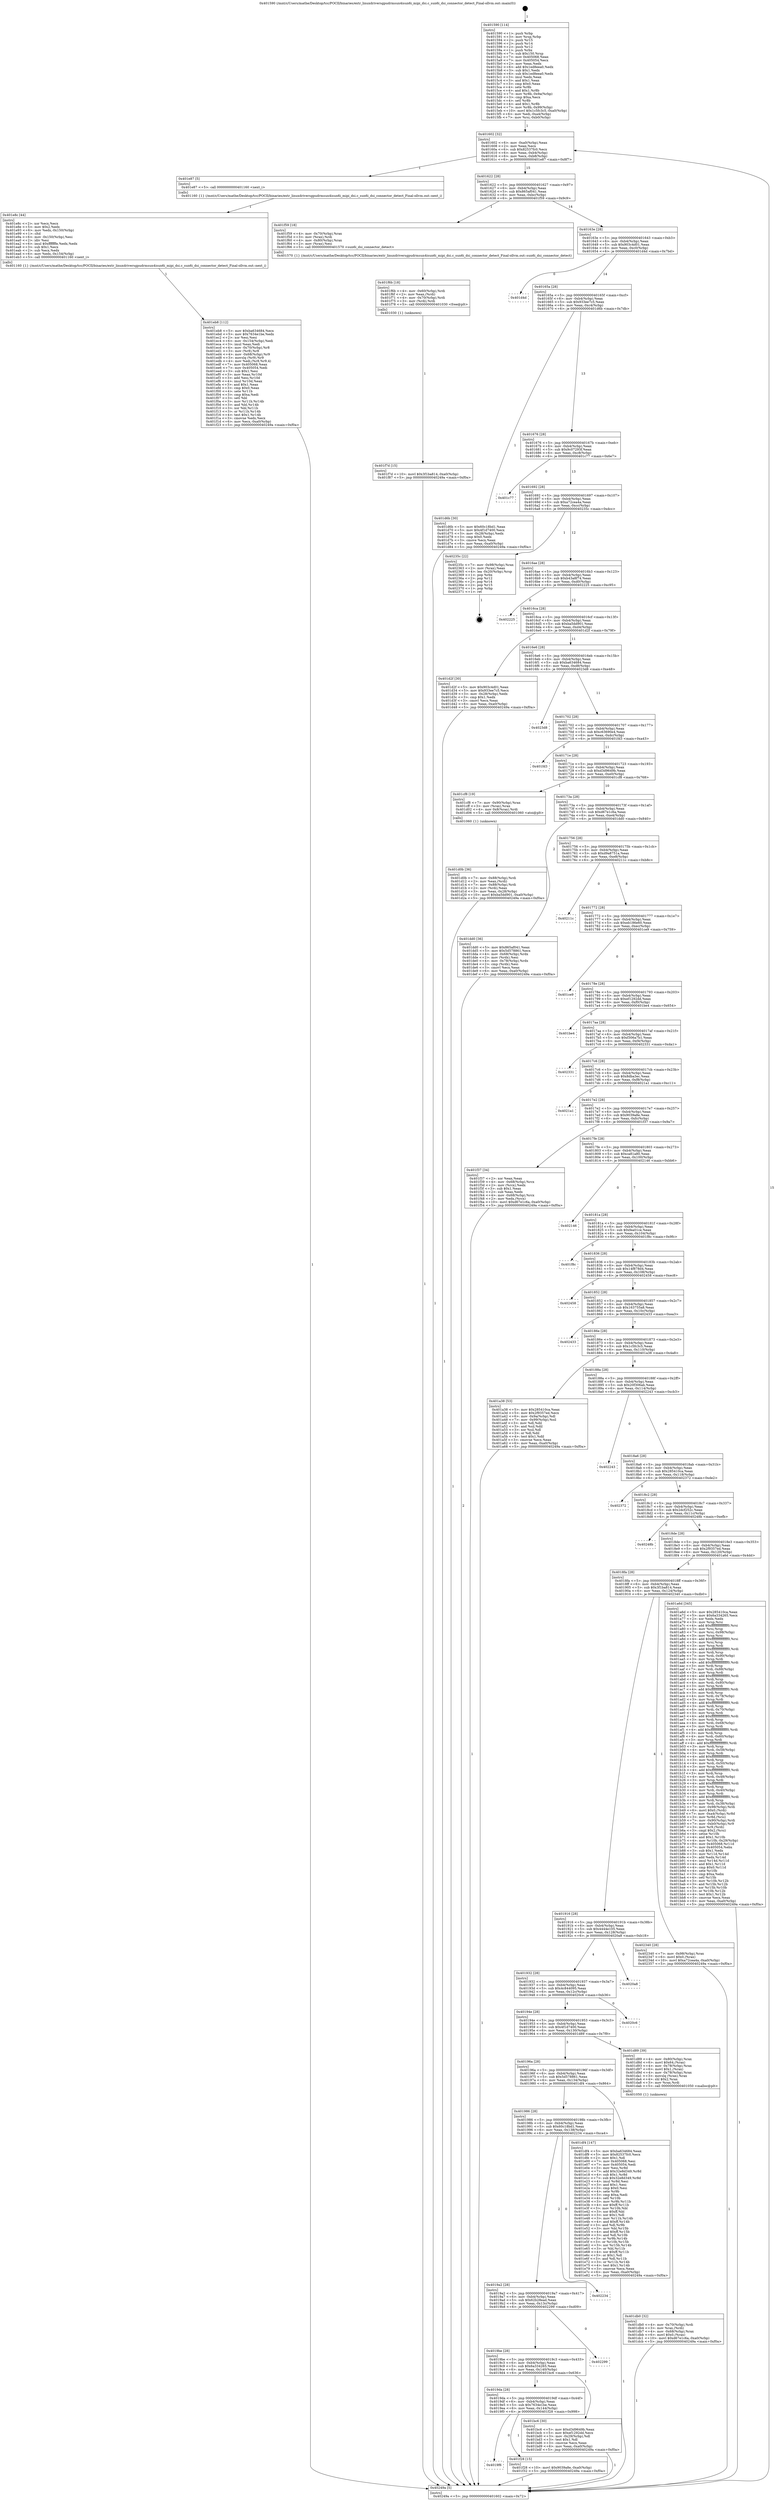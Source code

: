 digraph "0x401590" {
  label = "0x401590 (/mnt/c/Users/mathe/Desktop/tcc/POCII/binaries/extr_linuxdriversgpudrmsun4isun6i_mipi_dsi.c_sun6i_dsi_connector_detect_Final-ollvm.out::main(0))"
  labelloc = "t"
  node[shape=record]

  Entry [label="",width=0.3,height=0.3,shape=circle,fillcolor=black,style=filled]
  "0x401602" [label="{
     0x401602 [32]\l
     | [instrs]\l
     &nbsp;&nbsp;0x401602 \<+6\>: mov -0xa0(%rbp),%eax\l
     &nbsp;&nbsp;0x401608 \<+2\>: mov %eax,%ecx\l
     &nbsp;&nbsp;0x40160a \<+6\>: sub $0x82537fc0,%ecx\l
     &nbsp;&nbsp;0x401610 \<+6\>: mov %eax,-0xb4(%rbp)\l
     &nbsp;&nbsp;0x401616 \<+6\>: mov %ecx,-0xb8(%rbp)\l
     &nbsp;&nbsp;0x40161c \<+6\>: je 0000000000401e87 \<main+0x8f7\>\l
  }"]
  "0x401e87" [label="{
     0x401e87 [5]\l
     | [instrs]\l
     &nbsp;&nbsp;0x401e87 \<+5\>: call 0000000000401160 \<next_i\>\l
     | [calls]\l
     &nbsp;&nbsp;0x401160 \{1\} (/mnt/c/Users/mathe/Desktop/tcc/POCII/binaries/extr_linuxdriversgpudrmsun4isun6i_mipi_dsi.c_sun6i_dsi_connector_detect_Final-ollvm.out::next_i)\l
  }"]
  "0x401622" [label="{
     0x401622 [28]\l
     | [instrs]\l
     &nbsp;&nbsp;0x401622 \<+5\>: jmp 0000000000401627 \<main+0x97\>\l
     &nbsp;&nbsp;0x401627 \<+6\>: mov -0xb4(%rbp),%eax\l
     &nbsp;&nbsp;0x40162d \<+5\>: sub $0x865af041,%eax\l
     &nbsp;&nbsp;0x401632 \<+6\>: mov %eax,-0xbc(%rbp)\l
     &nbsp;&nbsp;0x401638 \<+6\>: je 0000000000401f59 \<main+0x9c9\>\l
  }"]
  Exit [label="",width=0.3,height=0.3,shape=circle,fillcolor=black,style=filled,peripheries=2]
  "0x401f59" [label="{
     0x401f59 [18]\l
     | [instrs]\l
     &nbsp;&nbsp;0x401f59 \<+4\>: mov -0x70(%rbp),%rax\l
     &nbsp;&nbsp;0x401f5d \<+3\>: mov (%rax),%rdi\l
     &nbsp;&nbsp;0x401f60 \<+4\>: mov -0x80(%rbp),%rax\l
     &nbsp;&nbsp;0x401f64 \<+2\>: mov (%rax),%esi\l
     &nbsp;&nbsp;0x401f66 \<+5\>: call 0000000000401570 \<sun6i_dsi_connector_detect\>\l
     | [calls]\l
     &nbsp;&nbsp;0x401570 \{1\} (/mnt/c/Users/mathe/Desktop/tcc/POCII/binaries/extr_linuxdriversgpudrmsun4isun6i_mipi_dsi.c_sun6i_dsi_connector_detect_Final-ollvm.out::sun6i_dsi_connector_detect)\l
  }"]
  "0x40163e" [label="{
     0x40163e [28]\l
     | [instrs]\l
     &nbsp;&nbsp;0x40163e \<+5\>: jmp 0000000000401643 \<main+0xb3\>\l
     &nbsp;&nbsp;0x401643 \<+6\>: mov -0xb4(%rbp),%eax\l
     &nbsp;&nbsp;0x401649 \<+5\>: sub $0x903c4d01,%eax\l
     &nbsp;&nbsp;0x40164e \<+6\>: mov %eax,-0xc0(%rbp)\l
     &nbsp;&nbsp;0x401654 \<+6\>: je 0000000000401d4d \<main+0x7bd\>\l
  }"]
  "0x401f7d" [label="{
     0x401f7d [15]\l
     | [instrs]\l
     &nbsp;&nbsp;0x401f7d \<+10\>: movl $0x3f1ba814,-0xa0(%rbp)\l
     &nbsp;&nbsp;0x401f87 \<+5\>: jmp 000000000040249a \<main+0xf0a\>\l
  }"]
  "0x401d4d" [label="{
     0x401d4d\l
  }", style=dashed]
  "0x40165a" [label="{
     0x40165a [28]\l
     | [instrs]\l
     &nbsp;&nbsp;0x40165a \<+5\>: jmp 000000000040165f \<main+0xcf\>\l
     &nbsp;&nbsp;0x40165f \<+6\>: mov -0xb4(%rbp),%eax\l
     &nbsp;&nbsp;0x401665 \<+5\>: sub $0x933ee7c5,%eax\l
     &nbsp;&nbsp;0x40166a \<+6\>: mov %eax,-0xc4(%rbp)\l
     &nbsp;&nbsp;0x401670 \<+6\>: je 0000000000401d6b \<main+0x7db\>\l
  }"]
  "0x401f6b" [label="{
     0x401f6b [18]\l
     | [instrs]\l
     &nbsp;&nbsp;0x401f6b \<+4\>: mov -0x60(%rbp),%rdi\l
     &nbsp;&nbsp;0x401f6f \<+2\>: mov %eax,(%rdi)\l
     &nbsp;&nbsp;0x401f71 \<+4\>: mov -0x70(%rbp),%rdi\l
     &nbsp;&nbsp;0x401f75 \<+3\>: mov (%rdi),%rdi\l
     &nbsp;&nbsp;0x401f78 \<+5\>: call 0000000000401030 \<free@plt\>\l
     | [calls]\l
     &nbsp;&nbsp;0x401030 \{1\} (unknown)\l
  }"]
  "0x401d6b" [label="{
     0x401d6b [30]\l
     | [instrs]\l
     &nbsp;&nbsp;0x401d6b \<+5\>: mov $0x60c18bd1,%eax\l
     &nbsp;&nbsp;0x401d70 \<+5\>: mov $0x4f1d7400,%ecx\l
     &nbsp;&nbsp;0x401d75 \<+3\>: mov -0x28(%rbp),%edx\l
     &nbsp;&nbsp;0x401d78 \<+3\>: cmp $0x0,%edx\l
     &nbsp;&nbsp;0x401d7b \<+3\>: cmove %ecx,%eax\l
     &nbsp;&nbsp;0x401d7e \<+6\>: mov %eax,-0xa0(%rbp)\l
     &nbsp;&nbsp;0x401d84 \<+5\>: jmp 000000000040249a \<main+0xf0a\>\l
  }"]
  "0x401676" [label="{
     0x401676 [28]\l
     | [instrs]\l
     &nbsp;&nbsp;0x401676 \<+5\>: jmp 000000000040167b \<main+0xeb\>\l
     &nbsp;&nbsp;0x40167b \<+6\>: mov -0xb4(%rbp),%eax\l
     &nbsp;&nbsp;0x401681 \<+5\>: sub $0x9c07293f,%eax\l
     &nbsp;&nbsp;0x401686 \<+6\>: mov %eax,-0xc8(%rbp)\l
     &nbsp;&nbsp;0x40168c \<+6\>: je 0000000000401c77 \<main+0x6e7\>\l
  }"]
  "0x4019f6" [label="{
     0x4019f6\l
  }", style=dashed]
  "0x401c77" [label="{
     0x401c77\l
  }", style=dashed]
  "0x401692" [label="{
     0x401692 [28]\l
     | [instrs]\l
     &nbsp;&nbsp;0x401692 \<+5\>: jmp 0000000000401697 \<main+0x107\>\l
     &nbsp;&nbsp;0x401697 \<+6\>: mov -0xb4(%rbp),%eax\l
     &nbsp;&nbsp;0x40169d \<+5\>: sub $0xa72cea4a,%eax\l
     &nbsp;&nbsp;0x4016a2 \<+6\>: mov %eax,-0xcc(%rbp)\l
     &nbsp;&nbsp;0x4016a8 \<+6\>: je 000000000040235c \<main+0xdcc\>\l
  }"]
  "0x401f28" [label="{
     0x401f28 [15]\l
     | [instrs]\l
     &nbsp;&nbsp;0x401f28 \<+10\>: movl $0x9039a8e,-0xa0(%rbp)\l
     &nbsp;&nbsp;0x401f32 \<+5\>: jmp 000000000040249a \<main+0xf0a\>\l
  }"]
  "0x40235c" [label="{
     0x40235c [22]\l
     | [instrs]\l
     &nbsp;&nbsp;0x40235c \<+7\>: mov -0x98(%rbp),%rax\l
     &nbsp;&nbsp;0x402363 \<+2\>: mov (%rax),%eax\l
     &nbsp;&nbsp;0x402365 \<+4\>: lea -0x20(%rbp),%rsp\l
     &nbsp;&nbsp;0x402369 \<+1\>: pop %rbx\l
     &nbsp;&nbsp;0x40236a \<+2\>: pop %r12\l
     &nbsp;&nbsp;0x40236c \<+2\>: pop %r14\l
     &nbsp;&nbsp;0x40236e \<+2\>: pop %r15\l
     &nbsp;&nbsp;0x402370 \<+1\>: pop %rbp\l
     &nbsp;&nbsp;0x402371 \<+1\>: ret\l
  }"]
  "0x4016ae" [label="{
     0x4016ae [28]\l
     | [instrs]\l
     &nbsp;&nbsp;0x4016ae \<+5\>: jmp 00000000004016b3 \<main+0x123\>\l
     &nbsp;&nbsp;0x4016b3 \<+6\>: mov -0xb4(%rbp),%eax\l
     &nbsp;&nbsp;0x4016b9 \<+5\>: sub $0xb43a8f74,%eax\l
     &nbsp;&nbsp;0x4016be \<+6\>: mov %eax,-0xd0(%rbp)\l
     &nbsp;&nbsp;0x4016c4 \<+6\>: je 0000000000402225 \<main+0xc95\>\l
  }"]
  "0x401eb8" [label="{
     0x401eb8 [112]\l
     | [instrs]\l
     &nbsp;&nbsp;0x401eb8 \<+5\>: mov $0xba634684,%ecx\l
     &nbsp;&nbsp;0x401ebd \<+5\>: mov $0x7634e1be,%edx\l
     &nbsp;&nbsp;0x401ec2 \<+2\>: xor %esi,%esi\l
     &nbsp;&nbsp;0x401ec4 \<+6\>: mov -0x154(%rbp),%edi\l
     &nbsp;&nbsp;0x401eca \<+3\>: imul %eax,%edi\l
     &nbsp;&nbsp;0x401ecd \<+4\>: mov -0x70(%rbp),%r8\l
     &nbsp;&nbsp;0x401ed1 \<+3\>: mov (%r8),%r8\l
     &nbsp;&nbsp;0x401ed4 \<+4\>: mov -0x68(%rbp),%r9\l
     &nbsp;&nbsp;0x401ed8 \<+3\>: movslq (%r9),%r9\l
     &nbsp;&nbsp;0x401edb \<+4\>: mov %edi,(%r8,%r9,4)\l
     &nbsp;&nbsp;0x401edf \<+7\>: mov 0x405068,%eax\l
     &nbsp;&nbsp;0x401ee6 \<+7\>: mov 0x405054,%edi\l
     &nbsp;&nbsp;0x401eed \<+3\>: sub $0x1,%esi\l
     &nbsp;&nbsp;0x401ef0 \<+3\>: mov %eax,%r10d\l
     &nbsp;&nbsp;0x401ef3 \<+3\>: add %esi,%r10d\l
     &nbsp;&nbsp;0x401ef6 \<+4\>: imul %r10d,%eax\l
     &nbsp;&nbsp;0x401efa \<+3\>: and $0x1,%eax\l
     &nbsp;&nbsp;0x401efd \<+3\>: cmp $0x0,%eax\l
     &nbsp;&nbsp;0x401f00 \<+4\>: sete %r11b\l
     &nbsp;&nbsp;0x401f04 \<+3\>: cmp $0xa,%edi\l
     &nbsp;&nbsp;0x401f07 \<+3\>: setl %bl\l
     &nbsp;&nbsp;0x401f0a \<+3\>: mov %r11b,%r14b\l
     &nbsp;&nbsp;0x401f0d \<+3\>: and %bl,%r14b\l
     &nbsp;&nbsp;0x401f10 \<+3\>: xor %bl,%r11b\l
     &nbsp;&nbsp;0x401f13 \<+3\>: or %r11b,%r14b\l
     &nbsp;&nbsp;0x401f16 \<+4\>: test $0x1,%r14b\l
     &nbsp;&nbsp;0x401f1a \<+3\>: cmovne %edx,%ecx\l
     &nbsp;&nbsp;0x401f1d \<+6\>: mov %ecx,-0xa0(%rbp)\l
     &nbsp;&nbsp;0x401f23 \<+5\>: jmp 000000000040249a \<main+0xf0a\>\l
  }"]
  "0x402225" [label="{
     0x402225\l
  }", style=dashed]
  "0x4016ca" [label="{
     0x4016ca [28]\l
     | [instrs]\l
     &nbsp;&nbsp;0x4016ca \<+5\>: jmp 00000000004016cf \<main+0x13f\>\l
     &nbsp;&nbsp;0x4016cf \<+6\>: mov -0xb4(%rbp),%eax\l
     &nbsp;&nbsp;0x4016d5 \<+5\>: sub $0xba5dd901,%eax\l
     &nbsp;&nbsp;0x4016da \<+6\>: mov %eax,-0xd4(%rbp)\l
     &nbsp;&nbsp;0x4016e0 \<+6\>: je 0000000000401d2f \<main+0x79f\>\l
  }"]
  "0x401e8c" [label="{
     0x401e8c [44]\l
     | [instrs]\l
     &nbsp;&nbsp;0x401e8c \<+2\>: xor %ecx,%ecx\l
     &nbsp;&nbsp;0x401e8e \<+5\>: mov $0x2,%edx\l
     &nbsp;&nbsp;0x401e93 \<+6\>: mov %edx,-0x150(%rbp)\l
     &nbsp;&nbsp;0x401e99 \<+1\>: cltd\l
     &nbsp;&nbsp;0x401e9a \<+6\>: mov -0x150(%rbp),%esi\l
     &nbsp;&nbsp;0x401ea0 \<+2\>: idiv %esi\l
     &nbsp;&nbsp;0x401ea2 \<+6\>: imul $0xfffffffe,%edx,%edx\l
     &nbsp;&nbsp;0x401ea8 \<+3\>: sub $0x1,%ecx\l
     &nbsp;&nbsp;0x401eab \<+2\>: sub %ecx,%edx\l
     &nbsp;&nbsp;0x401ead \<+6\>: mov %edx,-0x154(%rbp)\l
     &nbsp;&nbsp;0x401eb3 \<+5\>: call 0000000000401160 \<next_i\>\l
     | [calls]\l
     &nbsp;&nbsp;0x401160 \{1\} (/mnt/c/Users/mathe/Desktop/tcc/POCII/binaries/extr_linuxdriversgpudrmsun4isun6i_mipi_dsi.c_sun6i_dsi_connector_detect_Final-ollvm.out::next_i)\l
  }"]
  "0x401d2f" [label="{
     0x401d2f [30]\l
     | [instrs]\l
     &nbsp;&nbsp;0x401d2f \<+5\>: mov $0x903c4d01,%eax\l
     &nbsp;&nbsp;0x401d34 \<+5\>: mov $0x933ee7c5,%ecx\l
     &nbsp;&nbsp;0x401d39 \<+3\>: mov -0x28(%rbp),%edx\l
     &nbsp;&nbsp;0x401d3c \<+3\>: cmp $0x1,%edx\l
     &nbsp;&nbsp;0x401d3f \<+3\>: cmovl %ecx,%eax\l
     &nbsp;&nbsp;0x401d42 \<+6\>: mov %eax,-0xa0(%rbp)\l
     &nbsp;&nbsp;0x401d48 \<+5\>: jmp 000000000040249a \<main+0xf0a\>\l
  }"]
  "0x4016e6" [label="{
     0x4016e6 [28]\l
     | [instrs]\l
     &nbsp;&nbsp;0x4016e6 \<+5\>: jmp 00000000004016eb \<main+0x15b\>\l
     &nbsp;&nbsp;0x4016eb \<+6\>: mov -0xb4(%rbp),%eax\l
     &nbsp;&nbsp;0x4016f1 \<+5\>: sub $0xba634684,%eax\l
     &nbsp;&nbsp;0x4016f6 \<+6\>: mov %eax,-0xd8(%rbp)\l
     &nbsp;&nbsp;0x4016fc \<+6\>: je 00000000004023d8 \<main+0xe48\>\l
  }"]
  "0x401db0" [label="{
     0x401db0 [32]\l
     | [instrs]\l
     &nbsp;&nbsp;0x401db0 \<+4\>: mov -0x70(%rbp),%rdi\l
     &nbsp;&nbsp;0x401db4 \<+3\>: mov %rax,(%rdi)\l
     &nbsp;&nbsp;0x401db7 \<+4\>: mov -0x68(%rbp),%rax\l
     &nbsp;&nbsp;0x401dbb \<+6\>: movl $0x0,(%rax)\l
     &nbsp;&nbsp;0x401dc1 \<+10\>: movl $0xd67e1c6a,-0xa0(%rbp)\l
     &nbsp;&nbsp;0x401dcb \<+5\>: jmp 000000000040249a \<main+0xf0a\>\l
  }"]
  "0x4023d8" [label="{
     0x4023d8\l
  }", style=dashed]
  "0x401702" [label="{
     0x401702 [28]\l
     | [instrs]\l
     &nbsp;&nbsp;0x401702 \<+5\>: jmp 0000000000401707 \<main+0x177\>\l
     &nbsp;&nbsp;0x401707 \<+6\>: mov -0xb4(%rbp),%eax\l
     &nbsp;&nbsp;0x40170d \<+5\>: sub $0xc63690e4,%eax\l
     &nbsp;&nbsp;0x401712 \<+6\>: mov %eax,-0xdc(%rbp)\l
     &nbsp;&nbsp;0x401718 \<+6\>: je 0000000000401fd3 \<main+0xa43\>\l
  }"]
  "0x401d0b" [label="{
     0x401d0b [36]\l
     | [instrs]\l
     &nbsp;&nbsp;0x401d0b \<+7\>: mov -0x88(%rbp),%rdi\l
     &nbsp;&nbsp;0x401d12 \<+2\>: mov %eax,(%rdi)\l
     &nbsp;&nbsp;0x401d14 \<+7\>: mov -0x88(%rbp),%rdi\l
     &nbsp;&nbsp;0x401d1b \<+2\>: mov (%rdi),%eax\l
     &nbsp;&nbsp;0x401d1d \<+3\>: mov %eax,-0x28(%rbp)\l
     &nbsp;&nbsp;0x401d20 \<+10\>: movl $0xba5dd901,-0xa0(%rbp)\l
     &nbsp;&nbsp;0x401d2a \<+5\>: jmp 000000000040249a \<main+0xf0a\>\l
  }"]
  "0x401fd3" [label="{
     0x401fd3\l
  }", style=dashed]
  "0x40171e" [label="{
     0x40171e [28]\l
     | [instrs]\l
     &nbsp;&nbsp;0x40171e \<+5\>: jmp 0000000000401723 \<main+0x193\>\l
     &nbsp;&nbsp;0x401723 \<+6\>: mov -0xb4(%rbp),%eax\l
     &nbsp;&nbsp;0x401729 \<+5\>: sub $0xd3d9649b,%eax\l
     &nbsp;&nbsp;0x40172e \<+6\>: mov %eax,-0xe0(%rbp)\l
     &nbsp;&nbsp;0x401734 \<+6\>: je 0000000000401cf8 \<main+0x768\>\l
  }"]
  "0x4019da" [label="{
     0x4019da [28]\l
     | [instrs]\l
     &nbsp;&nbsp;0x4019da \<+5\>: jmp 00000000004019df \<main+0x44f\>\l
     &nbsp;&nbsp;0x4019df \<+6\>: mov -0xb4(%rbp),%eax\l
     &nbsp;&nbsp;0x4019e5 \<+5\>: sub $0x7634e1be,%eax\l
     &nbsp;&nbsp;0x4019ea \<+6\>: mov %eax,-0x144(%rbp)\l
     &nbsp;&nbsp;0x4019f0 \<+6\>: je 0000000000401f28 \<main+0x998\>\l
  }"]
  "0x401cf8" [label="{
     0x401cf8 [19]\l
     | [instrs]\l
     &nbsp;&nbsp;0x401cf8 \<+7\>: mov -0x90(%rbp),%rax\l
     &nbsp;&nbsp;0x401cff \<+3\>: mov (%rax),%rax\l
     &nbsp;&nbsp;0x401d02 \<+4\>: mov 0x8(%rax),%rdi\l
     &nbsp;&nbsp;0x401d06 \<+5\>: call 0000000000401060 \<atoi@plt\>\l
     | [calls]\l
     &nbsp;&nbsp;0x401060 \{1\} (unknown)\l
  }"]
  "0x40173a" [label="{
     0x40173a [28]\l
     | [instrs]\l
     &nbsp;&nbsp;0x40173a \<+5\>: jmp 000000000040173f \<main+0x1af\>\l
     &nbsp;&nbsp;0x40173f \<+6\>: mov -0xb4(%rbp),%eax\l
     &nbsp;&nbsp;0x401745 \<+5\>: sub $0xd67e1c6a,%eax\l
     &nbsp;&nbsp;0x40174a \<+6\>: mov %eax,-0xe4(%rbp)\l
     &nbsp;&nbsp;0x401750 \<+6\>: je 0000000000401dd0 \<main+0x840\>\l
  }"]
  "0x401bc6" [label="{
     0x401bc6 [30]\l
     | [instrs]\l
     &nbsp;&nbsp;0x401bc6 \<+5\>: mov $0xd3d9649b,%eax\l
     &nbsp;&nbsp;0x401bcb \<+5\>: mov $0xef1292dd,%ecx\l
     &nbsp;&nbsp;0x401bd0 \<+3\>: mov -0x29(%rbp),%dl\l
     &nbsp;&nbsp;0x401bd3 \<+3\>: test $0x1,%dl\l
     &nbsp;&nbsp;0x401bd6 \<+3\>: cmovne %ecx,%eax\l
     &nbsp;&nbsp;0x401bd9 \<+6\>: mov %eax,-0xa0(%rbp)\l
     &nbsp;&nbsp;0x401bdf \<+5\>: jmp 000000000040249a \<main+0xf0a\>\l
  }"]
  "0x401dd0" [label="{
     0x401dd0 [36]\l
     | [instrs]\l
     &nbsp;&nbsp;0x401dd0 \<+5\>: mov $0x865af041,%eax\l
     &nbsp;&nbsp;0x401dd5 \<+5\>: mov $0x5d578861,%ecx\l
     &nbsp;&nbsp;0x401dda \<+4\>: mov -0x68(%rbp),%rdx\l
     &nbsp;&nbsp;0x401dde \<+2\>: mov (%rdx),%esi\l
     &nbsp;&nbsp;0x401de0 \<+4\>: mov -0x78(%rbp),%rdx\l
     &nbsp;&nbsp;0x401de4 \<+2\>: cmp (%rdx),%esi\l
     &nbsp;&nbsp;0x401de6 \<+3\>: cmovl %ecx,%eax\l
     &nbsp;&nbsp;0x401de9 \<+6\>: mov %eax,-0xa0(%rbp)\l
     &nbsp;&nbsp;0x401def \<+5\>: jmp 000000000040249a \<main+0xf0a\>\l
  }"]
  "0x401756" [label="{
     0x401756 [28]\l
     | [instrs]\l
     &nbsp;&nbsp;0x401756 \<+5\>: jmp 000000000040175b \<main+0x1cb\>\l
     &nbsp;&nbsp;0x40175b \<+6\>: mov -0xb4(%rbp),%eax\l
     &nbsp;&nbsp;0x401761 \<+5\>: sub $0xd9a8751a,%eax\l
     &nbsp;&nbsp;0x401766 \<+6\>: mov %eax,-0xe8(%rbp)\l
     &nbsp;&nbsp;0x40176c \<+6\>: je 000000000040211c \<main+0xb8c\>\l
  }"]
  "0x4019be" [label="{
     0x4019be [28]\l
     | [instrs]\l
     &nbsp;&nbsp;0x4019be \<+5\>: jmp 00000000004019c3 \<main+0x433\>\l
     &nbsp;&nbsp;0x4019c3 \<+6\>: mov -0xb4(%rbp),%eax\l
     &nbsp;&nbsp;0x4019c9 \<+5\>: sub $0x6a334265,%eax\l
     &nbsp;&nbsp;0x4019ce \<+6\>: mov %eax,-0x140(%rbp)\l
     &nbsp;&nbsp;0x4019d4 \<+6\>: je 0000000000401bc6 \<main+0x636\>\l
  }"]
  "0x40211c" [label="{
     0x40211c\l
  }", style=dashed]
  "0x401772" [label="{
     0x401772 [28]\l
     | [instrs]\l
     &nbsp;&nbsp;0x401772 \<+5\>: jmp 0000000000401777 \<main+0x1e7\>\l
     &nbsp;&nbsp;0x401777 \<+6\>: mov -0xb4(%rbp),%eax\l
     &nbsp;&nbsp;0x40177d \<+5\>: sub $0xeb186e60,%eax\l
     &nbsp;&nbsp;0x401782 \<+6\>: mov %eax,-0xec(%rbp)\l
     &nbsp;&nbsp;0x401788 \<+6\>: je 0000000000401ce9 \<main+0x759\>\l
  }"]
  "0x402299" [label="{
     0x402299\l
  }", style=dashed]
  "0x401ce9" [label="{
     0x401ce9\l
  }", style=dashed]
  "0x40178e" [label="{
     0x40178e [28]\l
     | [instrs]\l
     &nbsp;&nbsp;0x40178e \<+5\>: jmp 0000000000401793 \<main+0x203\>\l
     &nbsp;&nbsp;0x401793 \<+6\>: mov -0xb4(%rbp),%eax\l
     &nbsp;&nbsp;0x401799 \<+5\>: sub $0xef1292dd,%eax\l
     &nbsp;&nbsp;0x40179e \<+6\>: mov %eax,-0xf0(%rbp)\l
     &nbsp;&nbsp;0x4017a4 \<+6\>: je 0000000000401be4 \<main+0x654\>\l
  }"]
  "0x4019a2" [label="{
     0x4019a2 [28]\l
     | [instrs]\l
     &nbsp;&nbsp;0x4019a2 \<+5\>: jmp 00000000004019a7 \<main+0x417\>\l
     &nbsp;&nbsp;0x4019a7 \<+6\>: mov -0xb4(%rbp),%eax\l
     &nbsp;&nbsp;0x4019ad \<+5\>: sub $0x62b28ead,%eax\l
     &nbsp;&nbsp;0x4019b2 \<+6\>: mov %eax,-0x13c(%rbp)\l
     &nbsp;&nbsp;0x4019b8 \<+6\>: je 0000000000402299 \<main+0xd09\>\l
  }"]
  "0x401be4" [label="{
     0x401be4\l
  }", style=dashed]
  "0x4017aa" [label="{
     0x4017aa [28]\l
     | [instrs]\l
     &nbsp;&nbsp;0x4017aa \<+5\>: jmp 00000000004017af \<main+0x21f\>\l
     &nbsp;&nbsp;0x4017af \<+6\>: mov -0xb4(%rbp),%eax\l
     &nbsp;&nbsp;0x4017b5 \<+5\>: sub $0xf306a7b1,%eax\l
     &nbsp;&nbsp;0x4017ba \<+6\>: mov %eax,-0xf4(%rbp)\l
     &nbsp;&nbsp;0x4017c0 \<+6\>: je 0000000000402331 \<main+0xda1\>\l
  }"]
  "0x402234" [label="{
     0x402234\l
  }", style=dashed]
  "0x402331" [label="{
     0x402331\l
  }", style=dashed]
  "0x4017c6" [label="{
     0x4017c6 [28]\l
     | [instrs]\l
     &nbsp;&nbsp;0x4017c6 \<+5\>: jmp 00000000004017cb \<main+0x23b\>\l
     &nbsp;&nbsp;0x4017cb \<+6\>: mov -0xb4(%rbp),%eax\l
     &nbsp;&nbsp;0x4017d1 \<+5\>: sub $0x8dba3ec,%eax\l
     &nbsp;&nbsp;0x4017d6 \<+6\>: mov %eax,-0xf8(%rbp)\l
     &nbsp;&nbsp;0x4017dc \<+6\>: je 00000000004021a1 \<main+0xc11\>\l
  }"]
  "0x401986" [label="{
     0x401986 [28]\l
     | [instrs]\l
     &nbsp;&nbsp;0x401986 \<+5\>: jmp 000000000040198b \<main+0x3fb\>\l
     &nbsp;&nbsp;0x40198b \<+6\>: mov -0xb4(%rbp),%eax\l
     &nbsp;&nbsp;0x401991 \<+5\>: sub $0x60c18bd1,%eax\l
     &nbsp;&nbsp;0x401996 \<+6\>: mov %eax,-0x138(%rbp)\l
     &nbsp;&nbsp;0x40199c \<+6\>: je 0000000000402234 \<main+0xca4\>\l
  }"]
  "0x4021a1" [label="{
     0x4021a1\l
  }", style=dashed]
  "0x4017e2" [label="{
     0x4017e2 [28]\l
     | [instrs]\l
     &nbsp;&nbsp;0x4017e2 \<+5\>: jmp 00000000004017e7 \<main+0x257\>\l
     &nbsp;&nbsp;0x4017e7 \<+6\>: mov -0xb4(%rbp),%eax\l
     &nbsp;&nbsp;0x4017ed \<+5\>: sub $0x9039a8e,%eax\l
     &nbsp;&nbsp;0x4017f2 \<+6\>: mov %eax,-0xfc(%rbp)\l
     &nbsp;&nbsp;0x4017f8 \<+6\>: je 0000000000401f37 \<main+0x9a7\>\l
  }"]
  "0x401df4" [label="{
     0x401df4 [147]\l
     | [instrs]\l
     &nbsp;&nbsp;0x401df4 \<+5\>: mov $0xba634684,%eax\l
     &nbsp;&nbsp;0x401df9 \<+5\>: mov $0x82537fc0,%ecx\l
     &nbsp;&nbsp;0x401dfe \<+2\>: mov $0x1,%dl\l
     &nbsp;&nbsp;0x401e00 \<+7\>: mov 0x405068,%esi\l
     &nbsp;&nbsp;0x401e07 \<+7\>: mov 0x405054,%edi\l
     &nbsp;&nbsp;0x401e0e \<+3\>: mov %esi,%r8d\l
     &nbsp;&nbsp;0x401e11 \<+7\>: add $0x32e8d349,%r8d\l
     &nbsp;&nbsp;0x401e18 \<+4\>: sub $0x1,%r8d\l
     &nbsp;&nbsp;0x401e1c \<+7\>: sub $0x32e8d349,%r8d\l
     &nbsp;&nbsp;0x401e23 \<+4\>: imul %r8d,%esi\l
     &nbsp;&nbsp;0x401e27 \<+3\>: and $0x1,%esi\l
     &nbsp;&nbsp;0x401e2a \<+3\>: cmp $0x0,%esi\l
     &nbsp;&nbsp;0x401e2d \<+4\>: sete %r9b\l
     &nbsp;&nbsp;0x401e31 \<+3\>: cmp $0xa,%edi\l
     &nbsp;&nbsp;0x401e34 \<+4\>: setl %r10b\l
     &nbsp;&nbsp;0x401e38 \<+3\>: mov %r9b,%r11b\l
     &nbsp;&nbsp;0x401e3b \<+4\>: xor $0xff,%r11b\l
     &nbsp;&nbsp;0x401e3f \<+3\>: mov %r10b,%bl\l
     &nbsp;&nbsp;0x401e42 \<+3\>: xor $0xff,%bl\l
     &nbsp;&nbsp;0x401e45 \<+3\>: xor $0x1,%dl\l
     &nbsp;&nbsp;0x401e48 \<+3\>: mov %r11b,%r14b\l
     &nbsp;&nbsp;0x401e4b \<+4\>: and $0xff,%r14b\l
     &nbsp;&nbsp;0x401e4f \<+3\>: and %dl,%r9b\l
     &nbsp;&nbsp;0x401e52 \<+3\>: mov %bl,%r15b\l
     &nbsp;&nbsp;0x401e55 \<+4\>: and $0xff,%r15b\l
     &nbsp;&nbsp;0x401e59 \<+3\>: and %dl,%r10b\l
     &nbsp;&nbsp;0x401e5c \<+3\>: or %r9b,%r14b\l
     &nbsp;&nbsp;0x401e5f \<+3\>: or %r10b,%r15b\l
     &nbsp;&nbsp;0x401e62 \<+3\>: xor %r15b,%r14b\l
     &nbsp;&nbsp;0x401e65 \<+3\>: or %bl,%r11b\l
     &nbsp;&nbsp;0x401e68 \<+4\>: xor $0xff,%r11b\l
     &nbsp;&nbsp;0x401e6c \<+3\>: or $0x1,%dl\l
     &nbsp;&nbsp;0x401e6f \<+3\>: and %dl,%r11b\l
     &nbsp;&nbsp;0x401e72 \<+3\>: or %r11b,%r14b\l
     &nbsp;&nbsp;0x401e75 \<+4\>: test $0x1,%r14b\l
     &nbsp;&nbsp;0x401e79 \<+3\>: cmovne %ecx,%eax\l
     &nbsp;&nbsp;0x401e7c \<+6\>: mov %eax,-0xa0(%rbp)\l
     &nbsp;&nbsp;0x401e82 \<+5\>: jmp 000000000040249a \<main+0xf0a\>\l
  }"]
  "0x401f37" [label="{
     0x401f37 [34]\l
     | [instrs]\l
     &nbsp;&nbsp;0x401f37 \<+2\>: xor %eax,%eax\l
     &nbsp;&nbsp;0x401f39 \<+4\>: mov -0x68(%rbp),%rcx\l
     &nbsp;&nbsp;0x401f3d \<+2\>: mov (%rcx),%edx\l
     &nbsp;&nbsp;0x401f3f \<+3\>: sub $0x1,%eax\l
     &nbsp;&nbsp;0x401f42 \<+2\>: sub %eax,%edx\l
     &nbsp;&nbsp;0x401f44 \<+4\>: mov -0x68(%rbp),%rcx\l
     &nbsp;&nbsp;0x401f48 \<+2\>: mov %edx,(%rcx)\l
     &nbsp;&nbsp;0x401f4a \<+10\>: movl $0xd67e1c6a,-0xa0(%rbp)\l
     &nbsp;&nbsp;0x401f54 \<+5\>: jmp 000000000040249a \<main+0xf0a\>\l
  }"]
  "0x4017fe" [label="{
     0x4017fe [28]\l
     | [instrs]\l
     &nbsp;&nbsp;0x4017fe \<+5\>: jmp 0000000000401803 \<main+0x273\>\l
     &nbsp;&nbsp;0x401803 \<+6\>: mov -0xb4(%rbp),%eax\l
     &nbsp;&nbsp;0x401809 \<+5\>: sub $0xca81a80,%eax\l
     &nbsp;&nbsp;0x40180e \<+6\>: mov %eax,-0x100(%rbp)\l
     &nbsp;&nbsp;0x401814 \<+6\>: je 0000000000402146 \<main+0xbb6\>\l
  }"]
  "0x40196a" [label="{
     0x40196a [28]\l
     | [instrs]\l
     &nbsp;&nbsp;0x40196a \<+5\>: jmp 000000000040196f \<main+0x3df\>\l
     &nbsp;&nbsp;0x40196f \<+6\>: mov -0xb4(%rbp),%eax\l
     &nbsp;&nbsp;0x401975 \<+5\>: sub $0x5d578861,%eax\l
     &nbsp;&nbsp;0x40197a \<+6\>: mov %eax,-0x134(%rbp)\l
     &nbsp;&nbsp;0x401980 \<+6\>: je 0000000000401df4 \<main+0x864\>\l
  }"]
  "0x402146" [label="{
     0x402146\l
  }", style=dashed]
  "0x40181a" [label="{
     0x40181a [28]\l
     | [instrs]\l
     &nbsp;&nbsp;0x40181a \<+5\>: jmp 000000000040181f \<main+0x28f\>\l
     &nbsp;&nbsp;0x40181f \<+6\>: mov -0xb4(%rbp),%eax\l
     &nbsp;&nbsp;0x401825 \<+5\>: sub $0xfea01ce,%eax\l
     &nbsp;&nbsp;0x40182a \<+6\>: mov %eax,-0x104(%rbp)\l
     &nbsp;&nbsp;0x401830 \<+6\>: je 0000000000401f8c \<main+0x9fc\>\l
  }"]
  "0x401d89" [label="{
     0x401d89 [39]\l
     | [instrs]\l
     &nbsp;&nbsp;0x401d89 \<+4\>: mov -0x80(%rbp),%rax\l
     &nbsp;&nbsp;0x401d8d \<+6\>: movl $0x64,(%rax)\l
     &nbsp;&nbsp;0x401d93 \<+4\>: mov -0x78(%rbp),%rax\l
     &nbsp;&nbsp;0x401d97 \<+6\>: movl $0x1,(%rax)\l
     &nbsp;&nbsp;0x401d9d \<+4\>: mov -0x78(%rbp),%rax\l
     &nbsp;&nbsp;0x401da1 \<+3\>: movslq (%rax),%rax\l
     &nbsp;&nbsp;0x401da4 \<+4\>: shl $0x2,%rax\l
     &nbsp;&nbsp;0x401da8 \<+3\>: mov %rax,%rdi\l
     &nbsp;&nbsp;0x401dab \<+5\>: call 0000000000401050 \<malloc@plt\>\l
     | [calls]\l
     &nbsp;&nbsp;0x401050 \{1\} (unknown)\l
  }"]
  "0x401f8c" [label="{
     0x401f8c\l
  }", style=dashed]
  "0x401836" [label="{
     0x401836 [28]\l
     | [instrs]\l
     &nbsp;&nbsp;0x401836 \<+5\>: jmp 000000000040183b \<main+0x2ab\>\l
     &nbsp;&nbsp;0x40183b \<+6\>: mov -0xb4(%rbp),%eax\l
     &nbsp;&nbsp;0x401841 \<+5\>: sub $0x14f878d4,%eax\l
     &nbsp;&nbsp;0x401846 \<+6\>: mov %eax,-0x108(%rbp)\l
     &nbsp;&nbsp;0x40184c \<+6\>: je 0000000000402458 \<main+0xec8\>\l
  }"]
  "0x40194e" [label="{
     0x40194e [28]\l
     | [instrs]\l
     &nbsp;&nbsp;0x40194e \<+5\>: jmp 0000000000401953 \<main+0x3c3\>\l
     &nbsp;&nbsp;0x401953 \<+6\>: mov -0xb4(%rbp),%eax\l
     &nbsp;&nbsp;0x401959 \<+5\>: sub $0x4f1d7400,%eax\l
     &nbsp;&nbsp;0x40195e \<+6\>: mov %eax,-0x130(%rbp)\l
     &nbsp;&nbsp;0x401964 \<+6\>: je 0000000000401d89 \<main+0x7f9\>\l
  }"]
  "0x402458" [label="{
     0x402458\l
  }", style=dashed]
  "0x401852" [label="{
     0x401852 [28]\l
     | [instrs]\l
     &nbsp;&nbsp;0x401852 \<+5\>: jmp 0000000000401857 \<main+0x2c7\>\l
     &nbsp;&nbsp;0x401857 \<+6\>: mov -0xb4(%rbp),%eax\l
     &nbsp;&nbsp;0x40185d \<+5\>: sub $0x163755a8,%eax\l
     &nbsp;&nbsp;0x401862 \<+6\>: mov %eax,-0x10c(%rbp)\l
     &nbsp;&nbsp;0x401868 \<+6\>: je 0000000000402433 \<main+0xea3\>\l
  }"]
  "0x4020c6" [label="{
     0x4020c6\l
  }", style=dashed]
  "0x402433" [label="{
     0x402433\l
  }", style=dashed]
  "0x40186e" [label="{
     0x40186e [28]\l
     | [instrs]\l
     &nbsp;&nbsp;0x40186e \<+5\>: jmp 0000000000401873 \<main+0x2e3\>\l
     &nbsp;&nbsp;0x401873 \<+6\>: mov -0xb4(%rbp),%eax\l
     &nbsp;&nbsp;0x401879 \<+5\>: sub $0x1c5fc3c5,%eax\l
     &nbsp;&nbsp;0x40187e \<+6\>: mov %eax,-0x110(%rbp)\l
     &nbsp;&nbsp;0x401884 \<+6\>: je 0000000000401a38 \<main+0x4a8\>\l
  }"]
  "0x401932" [label="{
     0x401932 [28]\l
     | [instrs]\l
     &nbsp;&nbsp;0x401932 \<+5\>: jmp 0000000000401937 \<main+0x3a7\>\l
     &nbsp;&nbsp;0x401937 \<+6\>: mov -0xb4(%rbp),%eax\l
     &nbsp;&nbsp;0x40193d \<+5\>: sub $0x4c844095,%eax\l
     &nbsp;&nbsp;0x401942 \<+6\>: mov %eax,-0x12c(%rbp)\l
     &nbsp;&nbsp;0x401948 \<+6\>: je 00000000004020c6 \<main+0xb36\>\l
  }"]
  "0x401a38" [label="{
     0x401a38 [53]\l
     | [instrs]\l
     &nbsp;&nbsp;0x401a38 \<+5\>: mov $0x285410ca,%eax\l
     &nbsp;&nbsp;0x401a3d \<+5\>: mov $0x2f9357ed,%ecx\l
     &nbsp;&nbsp;0x401a42 \<+6\>: mov -0x9a(%rbp),%dl\l
     &nbsp;&nbsp;0x401a48 \<+7\>: mov -0x99(%rbp),%sil\l
     &nbsp;&nbsp;0x401a4f \<+3\>: mov %dl,%dil\l
     &nbsp;&nbsp;0x401a52 \<+3\>: and %sil,%dil\l
     &nbsp;&nbsp;0x401a55 \<+3\>: xor %sil,%dl\l
     &nbsp;&nbsp;0x401a58 \<+3\>: or %dl,%dil\l
     &nbsp;&nbsp;0x401a5b \<+4\>: test $0x1,%dil\l
     &nbsp;&nbsp;0x401a5f \<+3\>: cmovne %ecx,%eax\l
     &nbsp;&nbsp;0x401a62 \<+6\>: mov %eax,-0xa0(%rbp)\l
     &nbsp;&nbsp;0x401a68 \<+5\>: jmp 000000000040249a \<main+0xf0a\>\l
  }"]
  "0x40188a" [label="{
     0x40188a [28]\l
     | [instrs]\l
     &nbsp;&nbsp;0x40188a \<+5\>: jmp 000000000040188f \<main+0x2ff\>\l
     &nbsp;&nbsp;0x40188f \<+6\>: mov -0xb4(%rbp),%eax\l
     &nbsp;&nbsp;0x401895 \<+5\>: sub $0x20f306ab,%eax\l
     &nbsp;&nbsp;0x40189a \<+6\>: mov %eax,-0x114(%rbp)\l
     &nbsp;&nbsp;0x4018a0 \<+6\>: je 0000000000402243 \<main+0xcb3\>\l
  }"]
  "0x40249a" [label="{
     0x40249a [5]\l
     | [instrs]\l
     &nbsp;&nbsp;0x40249a \<+5\>: jmp 0000000000401602 \<main+0x72\>\l
  }"]
  "0x401590" [label="{
     0x401590 [114]\l
     | [instrs]\l
     &nbsp;&nbsp;0x401590 \<+1\>: push %rbp\l
     &nbsp;&nbsp;0x401591 \<+3\>: mov %rsp,%rbp\l
     &nbsp;&nbsp;0x401594 \<+2\>: push %r15\l
     &nbsp;&nbsp;0x401596 \<+2\>: push %r14\l
     &nbsp;&nbsp;0x401598 \<+2\>: push %r12\l
     &nbsp;&nbsp;0x40159a \<+1\>: push %rbx\l
     &nbsp;&nbsp;0x40159b \<+7\>: sub $0x150,%rsp\l
     &nbsp;&nbsp;0x4015a2 \<+7\>: mov 0x405068,%eax\l
     &nbsp;&nbsp;0x4015a9 \<+7\>: mov 0x405054,%ecx\l
     &nbsp;&nbsp;0x4015b0 \<+2\>: mov %eax,%edx\l
     &nbsp;&nbsp;0x4015b2 \<+6\>: add $0x1ed8eea0,%edx\l
     &nbsp;&nbsp;0x4015b8 \<+3\>: sub $0x1,%edx\l
     &nbsp;&nbsp;0x4015bb \<+6\>: sub $0x1ed8eea0,%edx\l
     &nbsp;&nbsp;0x4015c1 \<+3\>: imul %edx,%eax\l
     &nbsp;&nbsp;0x4015c4 \<+3\>: and $0x1,%eax\l
     &nbsp;&nbsp;0x4015c7 \<+3\>: cmp $0x0,%eax\l
     &nbsp;&nbsp;0x4015ca \<+4\>: sete %r8b\l
     &nbsp;&nbsp;0x4015ce \<+4\>: and $0x1,%r8b\l
     &nbsp;&nbsp;0x4015d2 \<+7\>: mov %r8b,-0x9a(%rbp)\l
     &nbsp;&nbsp;0x4015d9 \<+3\>: cmp $0xa,%ecx\l
     &nbsp;&nbsp;0x4015dc \<+4\>: setl %r8b\l
     &nbsp;&nbsp;0x4015e0 \<+4\>: and $0x1,%r8b\l
     &nbsp;&nbsp;0x4015e4 \<+7\>: mov %r8b,-0x99(%rbp)\l
     &nbsp;&nbsp;0x4015eb \<+10\>: movl $0x1c5fc3c5,-0xa0(%rbp)\l
     &nbsp;&nbsp;0x4015f5 \<+6\>: mov %edi,-0xa4(%rbp)\l
     &nbsp;&nbsp;0x4015fb \<+7\>: mov %rsi,-0xb0(%rbp)\l
  }"]
  "0x4020a8" [label="{
     0x4020a8\l
  }", style=dashed]
  "0x402243" [label="{
     0x402243\l
  }", style=dashed]
  "0x4018a6" [label="{
     0x4018a6 [28]\l
     | [instrs]\l
     &nbsp;&nbsp;0x4018a6 \<+5\>: jmp 00000000004018ab \<main+0x31b\>\l
     &nbsp;&nbsp;0x4018ab \<+6\>: mov -0xb4(%rbp),%eax\l
     &nbsp;&nbsp;0x4018b1 \<+5\>: sub $0x285410ca,%eax\l
     &nbsp;&nbsp;0x4018b6 \<+6\>: mov %eax,-0x118(%rbp)\l
     &nbsp;&nbsp;0x4018bc \<+6\>: je 0000000000402372 \<main+0xde2\>\l
  }"]
  "0x401916" [label="{
     0x401916 [28]\l
     | [instrs]\l
     &nbsp;&nbsp;0x401916 \<+5\>: jmp 000000000040191b \<main+0x38b\>\l
     &nbsp;&nbsp;0x40191b \<+6\>: mov -0xb4(%rbp),%eax\l
     &nbsp;&nbsp;0x401921 \<+5\>: sub $0x4444e105,%eax\l
     &nbsp;&nbsp;0x401926 \<+6\>: mov %eax,-0x128(%rbp)\l
     &nbsp;&nbsp;0x40192c \<+6\>: je 00000000004020a8 \<main+0xb18\>\l
  }"]
  "0x402372" [label="{
     0x402372\l
  }", style=dashed]
  "0x4018c2" [label="{
     0x4018c2 [28]\l
     | [instrs]\l
     &nbsp;&nbsp;0x4018c2 \<+5\>: jmp 00000000004018c7 \<main+0x337\>\l
     &nbsp;&nbsp;0x4018c7 \<+6\>: mov -0xb4(%rbp),%eax\l
     &nbsp;&nbsp;0x4018cd \<+5\>: sub $0x2dcf252c,%eax\l
     &nbsp;&nbsp;0x4018d2 \<+6\>: mov %eax,-0x11c(%rbp)\l
     &nbsp;&nbsp;0x4018d8 \<+6\>: je 000000000040248b \<main+0xefb\>\l
  }"]
  "0x402340" [label="{
     0x402340 [28]\l
     | [instrs]\l
     &nbsp;&nbsp;0x402340 \<+7\>: mov -0x98(%rbp),%rax\l
     &nbsp;&nbsp;0x402347 \<+6\>: movl $0x0,(%rax)\l
     &nbsp;&nbsp;0x40234d \<+10\>: movl $0xa72cea4a,-0xa0(%rbp)\l
     &nbsp;&nbsp;0x402357 \<+5\>: jmp 000000000040249a \<main+0xf0a\>\l
  }"]
  "0x40248b" [label="{
     0x40248b\l
  }", style=dashed]
  "0x4018de" [label="{
     0x4018de [28]\l
     | [instrs]\l
     &nbsp;&nbsp;0x4018de \<+5\>: jmp 00000000004018e3 \<main+0x353\>\l
     &nbsp;&nbsp;0x4018e3 \<+6\>: mov -0xb4(%rbp),%eax\l
     &nbsp;&nbsp;0x4018e9 \<+5\>: sub $0x2f9357ed,%eax\l
     &nbsp;&nbsp;0x4018ee \<+6\>: mov %eax,-0x120(%rbp)\l
     &nbsp;&nbsp;0x4018f4 \<+6\>: je 0000000000401a6d \<main+0x4dd\>\l
  }"]
  "0x4018fa" [label="{
     0x4018fa [28]\l
     | [instrs]\l
     &nbsp;&nbsp;0x4018fa \<+5\>: jmp 00000000004018ff \<main+0x36f\>\l
     &nbsp;&nbsp;0x4018ff \<+6\>: mov -0xb4(%rbp),%eax\l
     &nbsp;&nbsp;0x401905 \<+5\>: sub $0x3f1ba814,%eax\l
     &nbsp;&nbsp;0x40190a \<+6\>: mov %eax,-0x124(%rbp)\l
     &nbsp;&nbsp;0x401910 \<+6\>: je 0000000000402340 \<main+0xdb0\>\l
  }"]
  "0x401a6d" [label="{
     0x401a6d [345]\l
     | [instrs]\l
     &nbsp;&nbsp;0x401a6d \<+5\>: mov $0x285410ca,%eax\l
     &nbsp;&nbsp;0x401a72 \<+5\>: mov $0x6a334265,%ecx\l
     &nbsp;&nbsp;0x401a77 \<+2\>: xor %edx,%edx\l
     &nbsp;&nbsp;0x401a79 \<+3\>: mov %rsp,%rsi\l
     &nbsp;&nbsp;0x401a7c \<+4\>: add $0xfffffffffffffff0,%rsi\l
     &nbsp;&nbsp;0x401a80 \<+3\>: mov %rsi,%rsp\l
     &nbsp;&nbsp;0x401a83 \<+7\>: mov %rsi,-0x98(%rbp)\l
     &nbsp;&nbsp;0x401a8a \<+3\>: mov %rsp,%rsi\l
     &nbsp;&nbsp;0x401a8d \<+4\>: add $0xfffffffffffffff0,%rsi\l
     &nbsp;&nbsp;0x401a91 \<+3\>: mov %rsi,%rsp\l
     &nbsp;&nbsp;0x401a94 \<+3\>: mov %rsp,%rdi\l
     &nbsp;&nbsp;0x401a97 \<+4\>: add $0xfffffffffffffff0,%rdi\l
     &nbsp;&nbsp;0x401a9b \<+3\>: mov %rdi,%rsp\l
     &nbsp;&nbsp;0x401a9e \<+7\>: mov %rdi,-0x90(%rbp)\l
     &nbsp;&nbsp;0x401aa5 \<+3\>: mov %rsp,%rdi\l
     &nbsp;&nbsp;0x401aa8 \<+4\>: add $0xfffffffffffffff0,%rdi\l
     &nbsp;&nbsp;0x401aac \<+3\>: mov %rdi,%rsp\l
     &nbsp;&nbsp;0x401aaf \<+7\>: mov %rdi,-0x88(%rbp)\l
     &nbsp;&nbsp;0x401ab6 \<+3\>: mov %rsp,%rdi\l
     &nbsp;&nbsp;0x401ab9 \<+4\>: add $0xfffffffffffffff0,%rdi\l
     &nbsp;&nbsp;0x401abd \<+3\>: mov %rdi,%rsp\l
     &nbsp;&nbsp;0x401ac0 \<+4\>: mov %rdi,-0x80(%rbp)\l
     &nbsp;&nbsp;0x401ac4 \<+3\>: mov %rsp,%rdi\l
     &nbsp;&nbsp;0x401ac7 \<+4\>: add $0xfffffffffffffff0,%rdi\l
     &nbsp;&nbsp;0x401acb \<+3\>: mov %rdi,%rsp\l
     &nbsp;&nbsp;0x401ace \<+4\>: mov %rdi,-0x78(%rbp)\l
     &nbsp;&nbsp;0x401ad2 \<+3\>: mov %rsp,%rdi\l
     &nbsp;&nbsp;0x401ad5 \<+4\>: add $0xfffffffffffffff0,%rdi\l
     &nbsp;&nbsp;0x401ad9 \<+3\>: mov %rdi,%rsp\l
     &nbsp;&nbsp;0x401adc \<+4\>: mov %rdi,-0x70(%rbp)\l
     &nbsp;&nbsp;0x401ae0 \<+3\>: mov %rsp,%rdi\l
     &nbsp;&nbsp;0x401ae3 \<+4\>: add $0xfffffffffffffff0,%rdi\l
     &nbsp;&nbsp;0x401ae7 \<+3\>: mov %rdi,%rsp\l
     &nbsp;&nbsp;0x401aea \<+4\>: mov %rdi,-0x68(%rbp)\l
     &nbsp;&nbsp;0x401aee \<+3\>: mov %rsp,%rdi\l
     &nbsp;&nbsp;0x401af1 \<+4\>: add $0xfffffffffffffff0,%rdi\l
     &nbsp;&nbsp;0x401af5 \<+3\>: mov %rdi,%rsp\l
     &nbsp;&nbsp;0x401af8 \<+4\>: mov %rdi,-0x60(%rbp)\l
     &nbsp;&nbsp;0x401afc \<+3\>: mov %rsp,%rdi\l
     &nbsp;&nbsp;0x401aff \<+4\>: add $0xfffffffffffffff0,%rdi\l
     &nbsp;&nbsp;0x401b03 \<+3\>: mov %rdi,%rsp\l
     &nbsp;&nbsp;0x401b06 \<+4\>: mov %rdi,-0x58(%rbp)\l
     &nbsp;&nbsp;0x401b0a \<+3\>: mov %rsp,%rdi\l
     &nbsp;&nbsp;0x401b0d \<+4\>: add $0xfffffffffffffff0,%rdi\l
     &nbsp;&nbsp;0x401b11 \<+3\>: mov %rdi,%rsp\l
     &nbsp;&nbsp;0x401b14 \<+4\>: mov %rdi,-0x50(%rbp)\l
     &nbsp;&nbsp;0x401b18 \<+3\>: mov %rsp,%rdi\l
     &nbsp;&nbsp;0x401b1b \<+4\>: add $0xfffffffffffffff0,%rdi\l
     &nbsp;&nbsp;0x401b1f \<+3\>: mov %rdi,%rsp\l
     &nbsp;&nbsp;0x401b22 \<+4\>: mov %rdi,-0x48(%rbp)\l
     &nbsp;&nbsp;0x401b26 \<+3\>: mov %rsp,%rdi\l
     &nbsp;&nbsp;0x401b29 \<+4\>: add $0xfffffffffffffff0,%rdi\l
     &nbsp;&nbsp;0x401b2d \<+3\>: mov %rdi,%rsp\l
     &nbsp;&nbsp;0x401b30 \<+4\>: mov %rdi,-0x40(%rbp)\l
     &nbsp;&nbsp;0x401b34 \<+3\>: mov %rsp,%rdi\l
     &nbsp;&nbsp;0x401b37 \<+4\>: add $0xfffffffffffffff0,%rdi\l
     &nbsp;&nbsp;0x401b3b \<+3\>: mov %rdi,%rsp\l
     &nbsp;&nbsp;0x401b3e \<+4\>: mov %rdi,-0x38(%rbp)\l
     &nbsp;&nbsp;0x401b42 \<+7\>: mov -0x98(%rbp),%rdi\l
     &nbsp;&nbsp;0x401b49 \<+6\>: movl $0x0,(%rdi)\l
     &nbsp;&nbsp;0x401b4f \<+7\>: mov -0xa4(%rbp),%r8d\l
     &nbsp;&nbsp;0x401b56 \<+3\>: mov %r8d,(%rsi)\l
     &nbsp;&nbsp;0x401b59 \<+7\>: mov -0x90(%rbp),%rdi\l
     &nbsp;&nbsp;0x401b60 \<+7\>: mov -0xb0(%rbp),%r9\l
     &nbsp;&nbsp;0x401b67 \<+3\>: mov %r9,(%rdi)\l
     &nbsp;&nbsp;0x401b6a \<+3\>: cmpl $0x2,(%rsi)\l
     &nbsp;&nbsp;0x401b6d \<+4\>: setne %r10b\l
     &nbsp;&nbsp;0x401b71 \<+4\>: and $0x1,%r10b\l
     &nbsp;&nbsp;0x401b75 \<+4\>: mov %r10b,-0x29(%rbp)\l
     &nbsp;&nbsp;0x401b79 \<+8\>: mov 0x405068,%r11d\l
     &nbsp;&nbsp;0x401b81 \<+7\>: mov 0x405054,%ebx\l
     &nbsp;&nbsp;0x401b88 \<+3\>: sub $0x1,%edx\l
     &nbsp;&nbsp;0x401b8b \<+3\>: mov %r11d,%r14d\l
     &nbsp;&nbsp;0x401b8e \<+3\>: add %edx,%r14d\l
     &nbsp;&nbsp;0x401b91 \<+4\>: imul %r14d,%r11d\l
     &nbsp;&nbsp;0x401b95 \<+4\>: and $0x1,%r11d\l
     &nbsp;&nbsp;0x401b99 \<+4\>: cmp $0x0,%r11d\l
     &nbsp;&nbsp;0x401b9d \<+4\>: sete %r10b\l
     &nbsp;&nbsp;0x401ba1 \<+3\>: cmp $0xa,%ebx\l
     &nbsp;&nbsp;0x401ba4 \<+4\>: setl %r15b\l
     &nbsp;&nbsp;0x401ba8 \<+3\>: mov %r10b,%r12b\l
     &nbsp;&nbsp;0x401bab \<+3\>: and %r15b,%r12b\l
     &nbsp;&nbsp;0x401bae \<+3\>: xor %r15b,%r10b\l
     &nbsp;&nbsp;0x401bb1 \<+3\>: or %r10b,%r12b\l
     &nbsp;&nbsp;0x401bb4 \<+4\>: test $0x1,%r12b\l
     &nbsp;&nbsp;0x401bb8 \<+3\>: cmovne %ecx,%eax\l
     &nbsp;&nbsp;0x401bbb \<+6\>: mov %eax,-0xa0(%rbp)\l
     &nbsp;&nbsp;0x401bc1 \<+5\>: jmp 000000000040249a \<main+0xf0a\>\l
  }"]
  Entry -> "0x401590" [label=" 1"]
  "0x401602" -> "0x401e87" [label=" 1"]
  "0x401602" -> "0x401622" [label=" 15"]
  "0x40235c" -> Exit [label=" 1"]
  "0x401622" -> "0x401f59" [label=" 1"]
  "0x401622" -> "0x40163e" [label=" 14"]
  "0x402340" -> "0x40249a" [label=" 1"]
  "0x40163e" -> "0x401d4d" [label=" 0"]
  "0x40163e" -> "0x40165a" [label=" 14"]
  "0x401f7d" -> "0x40249a" [label=" 1"]
  "0x40165a" -> "0x401d6b" [label=" 1"]
  "0x40165a" -> "0x401676" [label=" 13"]
  "0x401f6b" -> "0x401f7d" [label=" 1"]
  "0x401676" -> "0x401c77" [label=" 0"]
  "0x401676" -> "0x401692" [label=" 13"]
  "0x401f59" -> "0x401f6b" [label=" 1"]
  "0x401692" -> "0x40235c" [label=" 1"]
  "0x401692" -> "0x4016ae" [label=" 12"]
  "0x401f37" -> "0x40249a" [label=" 1"]
  "0x4016ae" -> "0x402225" [label=" 0"]
  "0x4016ae" -> "0x4016ca" [label=" 12"]
  "0x4019da" -> "0x4019f6" [label=" 0"]
  "0x4016ca" -> "0x401d2f" [label=" 1"]
  "0x4016ca" -> "0x4016e6" [label=" 11"]
  "0x4019da" -> "0x401f28" [label=" 1"]
  "0x4016e6" -> "0x4023d8" [label=" 0"]
  "0x4016e6" -> "0x401702" [label=" 11"]
  "0x401f28" -> "0x40249a" [label=" 1"]
  "0x401702" -> "0x401fd3" [label=" 0"]
  "0x401702" -> "0x40171e" [label=" 11"]
  "0x401eb8" -> "0x40249a" [label=" 1"]
  "0x40171e" -> "0x401cf8" [label=" 1"]
  "0x40171e" -> "0x40173a" [label=" 10"]
  "0x401e8c" -> "0x401eb8" [label=" 1"]
  "0x40173a" -> "0x401dd0" [label=" 2"]
  "0x40173a" -> "0x401756" [label=" 8"]
  "0x401e87" -> "0x401e8c" [label=" 1"]
  "0x401756" -> "0x40211c" [label=" 0"]
  "0x401756" -> "0x401772" [label=" 8"]
  "0x401dd0" -> "0x40249a" [label=" 2"]
  "0x401772" -> "0x401ce9" [label=" 0"]
  "0x401772" -> "0x40178e" [label=" 8"]
  "0x401db0" -> "0x40249a" [label=" 1"]
  "0x40178e" -> "0x401be4" [label=" 0"]
  "0x40178e" -> "0x4017aa" [label=" 8"]
  "0x401d6b" -> "0x40249a" [label=" 1"]
  "0x4017aa" -> "0x402331" [label=" 0"]
  "0x4017aa" -> "0x4017c6" [label=" 8"]
  "0x401d2f" -> "0x40249a" [label=" 1"]
  "0x4017c6" -> "0x4021a1" [label=" 0"]
  "0x4017c6" -> "0x4017e2" [label=" 8"]
  "0x401cf8" -> "0x401d0b" [label=" 1"]
  "0x4017e2" -> "0x401f37" [label=" 1"]
  "0x4017e2" -> "0x4017fe" [label=" 7"]
  "0x401bc6" -> "0x40249a" [label=" 1"]
  "0x4017fe" -> "0x402146" [label=" 0"]
  "0x4017fe" -> "0x40181a" [label=" 7"]
  "0x4019be" -> "0x401bc6" [label=" 1"]
  "0x40181a" -> "0x401f8c" [label=" 0"]
  "0x40181a" -> "0x401836" [label=" 7"]
  "0x401df4" -> "0x40249a" [label=" 1"]
  "0x401836" -> "0x402458" [label=" 0"]
  "0x401836" -> "0x401852" [label=" 7"]
  "0x4019a2" -> "0x402299" [label=" 0"]
  "0x401852" -> "0x402433" [label=" 0"]
  "0x401852" -> "0x40186e" [label=" 7"]
  "0x401d89" -> "0x401db0" [label=" 1"]
  "0x40186e" -> "0x401a38" [label=" 1"]
  "0x40186e" -> "0x40188a" [label=" 6"]
  "0x401a38" -> "0x40249a" [label=" 1"]
  "0x401590" -> "0x401602" [label=" 1"]
  "0x40249a" -> "0x401602" [label=" 15"]
  "0x401986" -> "0x402234" [label=" 0"]
  "0x40188a" -> "0x402243" [label=" 0"]
  "0x40188a" -> "0x4018a6" [label=" 6"]
  "0x401d0b" -> "0x40249a" [label=" 1"]
  "0x4018a6" -> "0x402372" [label=" 0"]
  "0x4018a6" -> "0x4018c2" [label=" 6"]
  "0x40196a" -> "0x401df4" [label=" 1"]
  "0x4018c2" -> "0x40248b" [label=" 0"]
  "0x4018c2" -> "0x4018de" [label=" 6"]
  "0x4019be" -> "0x4019da" [label=" 1"]
  "0x4018de" -> "0x401a6d" [label=" 1"]
  "0x4018de" -> "0x4018fa" [label=" 5"]
  "0x40194e" -> "0x401d89" [label=" 1"]
  "0x401a6d" -> "0x40249a" [label=" 1"]
  "0x40194e" -> "0x40196a" [label=" 3"]
  "0x4018fa" -> "0x402340" [label=" 1"]
  "0x4018fa" -> "0x401916" [label=" 4"]
  "0x40196a" -> "0x401986" [label=" 2"]
  "0x401916" -> "0x4020a8" [label=" 0"]
  "0x401916" -> "0x401932" [label=" 4"]
  "0x401986" -> "0x4019a2" [label=" 2"]
  "0x401932" -> "0x4020c6" [label=" 0"]
  "0x401932" -> "0x40194e" [label=" 4"]
  "0x4019a2" -> "0x4019be" [label=" 2"]
}
